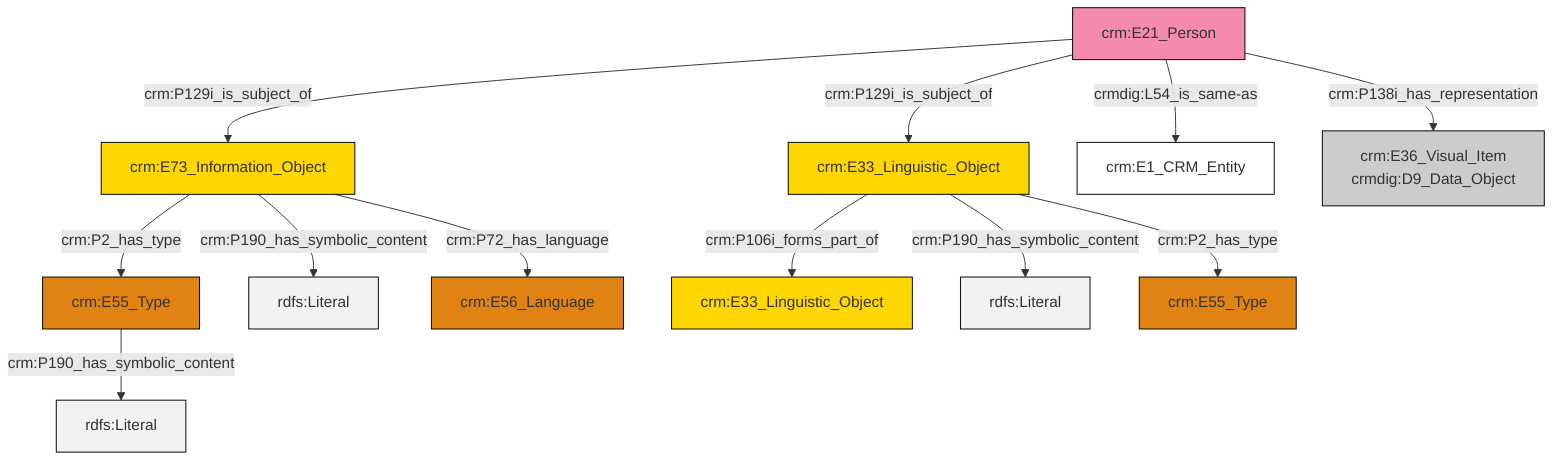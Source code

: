 graph TD
classDef Literal fill:#f2f2f2,stroke:#000000;
classDef CRM_Entity fill:#FFFFFF,stroke:#000000;
classDef Temporal_Entity fill:#00C9E6, stroke:#000000;
classDef Type fill:#E18312, stroke:#000000;
classDef Time-Span fill:#2C9C91, stroke:#000000;
classDef Appellation fill:#FFEB7F, stroke:#000000;
classDef Place fill:#008836, stroke:#000000;
classDef Persistent_Item fill:#B266B2, stroke:#000000;
classDef Conceptual_Object fill:#FFD700, stroke:#000000;
classDef Physical_Thing fill:#D2B48C, stroke:#000000;
classDef Actor fill:#f58aad, stroke:#000000;
classDef PC_Classes fill:#4ce600, stroke:#000000;
classDef Multi fill:#cccccc,stroke:#000000;

4["crm:E33_Linguistic_Object"]:::Conceptual_Object -->|crm:P106i_forms_part_of| 5["crm:E33_Linguistic_Object"]:::Conceptual_Object
9["crm:E73_Information_Object"]:::Conceptual_Object -->|crm:P2_has_type| 0["crm:E55_Type"]:::Type
12["crm:E21_Person"]:::Actor -->|crm:P129i_is_subject_of| 9["crm:E73_Information_Object"]:::Conceptual_Object
12["crm:E21_Person"]:::Actor -->|crm:P129i_is_subject_of| 4["crm:E33_Linguistic_Object"]:::Conceptual_Object
4["crm:E33_Linguistic_Object"]:::Conceptual_Object -->|crm:P190_has_symbolic_content| 15[rdfs:Literal]:::Literal
12["crm:E21_Person"]:::Actor -->|crmdig:L54_is_same-as| 2["crm:E1_CRM_Entity"]:::CRM_Entity
9["crm:E73_Information_Object"]:::Conceptual_Object -->|crm:P190_has_symbolic_content| 17[rdfs:Literal]:::Literal
4["crm:E33_Linguistic_Object"]:::Conceptual_Object -->|crm:P2_has_type| 13["crm:E55_Type"]:::Type
12["crm:E21_Person"]:::Actor -->|crm:P138i_has_representation| 7["crm:E36_Visual_Item<br>crmdig:D9_Data_Object"]:::Multi
0["crm:E55_Type"]:::Type -->|crm:P190_has_symbolic_content| 20[rdfs:Literal]:::Literal
9["crm:E73_Information_Object"]:::Conceptual_Object -->|crm:P72_has_language| 10["crm:E56_Language"]:::Type
